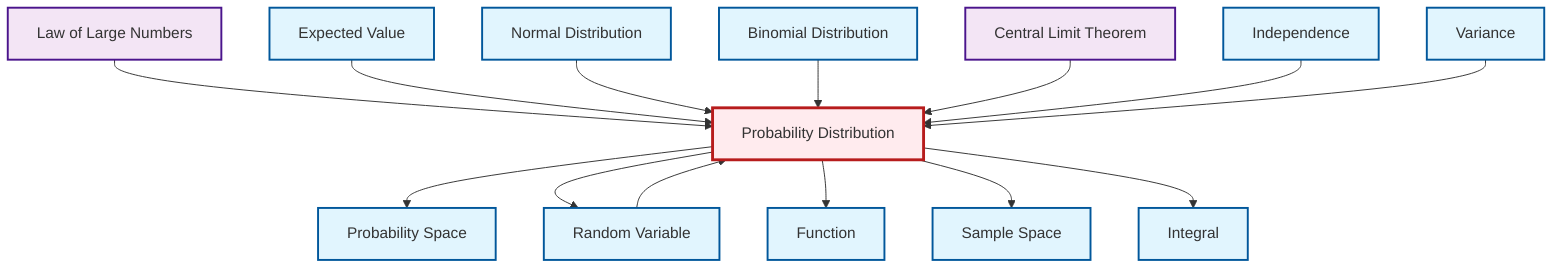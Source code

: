 graph TD
    classDef definition fill:#e1f5fe,stroke:#01579b,stroke-width:2px
    classDef theorem fill:#f3e5f5,stroke:#4a148c,stroke-width:2px
    classDef axiom fill:#fff3e0,stroke:#e65100,stroke-width:2px
    classDef example fill:#e8f5e9,stroke:#1b5e20,stroke-width:2px
    classDef current fill:#ffebee,stroke:#b71c1c,stroke-width:3px
    def-expectation["Expected Value"]:::definition
    def-normal-distribution["Normal Distribution"]:::definition
    thm-law-of-large-numbers["Law of Large Numbers"]:::theorem
    def-binomial-distribution["Binomial Distribution"]:::definition
    def-variance["Variance"]:::definition
    def-function["Function"]:::definition
    def-random-variable["Random Variable"]:::definition
    def-independence["Independence"]:::definition
    def-integral["Integral"]:::definition
    def-probability-distribution["Probability Distribution"]:::definition
    def-sample-space["Sample Space"]:::definition
    def-probability-space["Probability Space"]:::definition
    thm-central-limit["Central Limit Theorem"]:::theorem
    thm-law-of-large-numbers --> def-probability-distribution
    def-expectation --> def-probability-distribution
    def-random-variable --> def-probability-distribution
    def-probability-distribution --> def-probability-space
    def-probability-distribution --> def-random-variable
    def-normal-distribution --> def-probability-distribution
    def-binomial-distribution --> def-probability-distribution
    thm-central-limit --> def-probability-distribution
    def-independence --> def-probability-distribution
    def-probability-distribution --> def-function
    def-probability-distribution --> def-sample-space
    def-probability-distribution --> def-integral
    def-variance --> def-probability-distribution
    class def-probability-distribution current